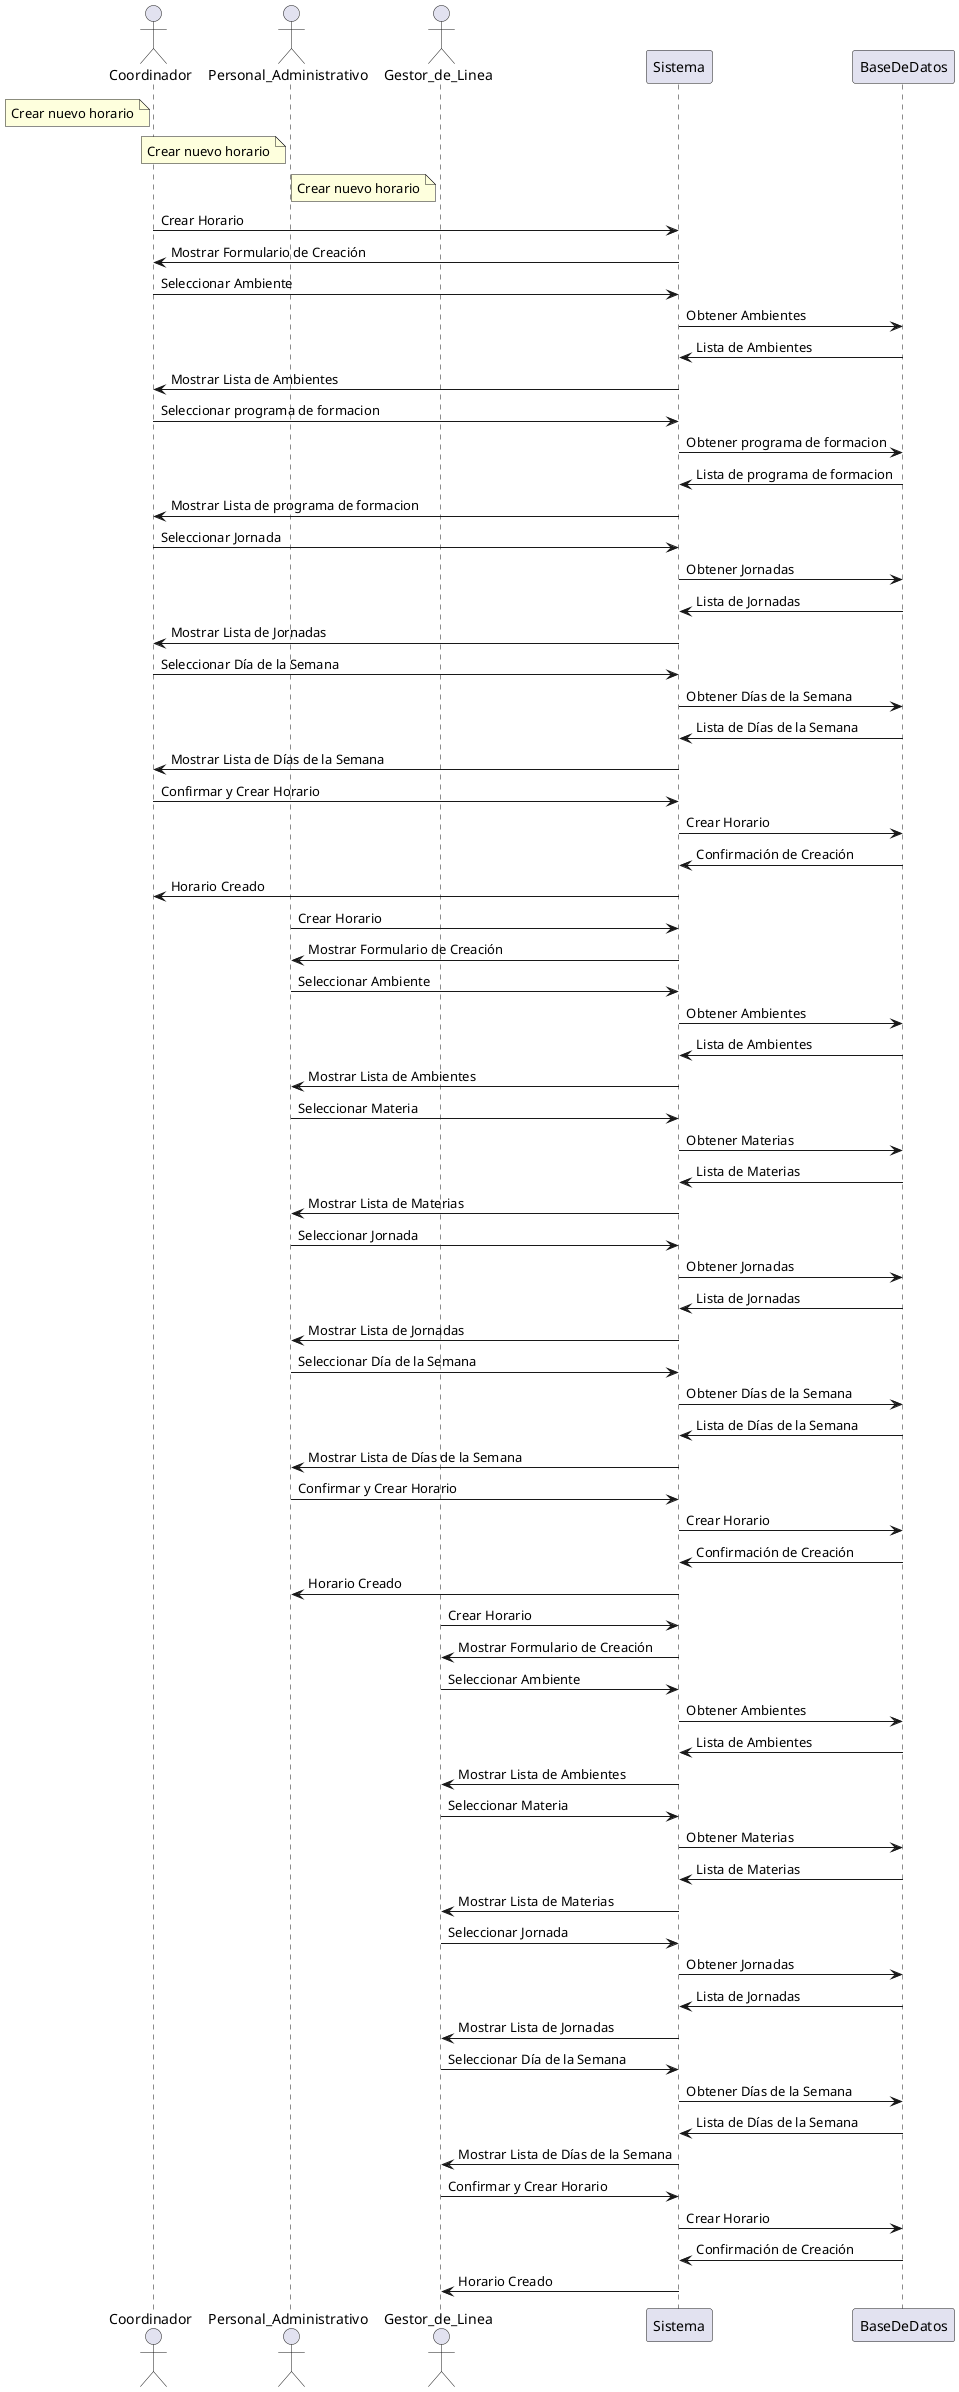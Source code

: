 @startuml
actor Coordinador as Coordinador
actor Personal_Administrativo as Personal_Administrativo
actor Gestor_de_Linea as Gestor_de_Linea

note left of Coordinador: Crear nuevo horario
note left of Personal_Administrativo: Crear nuevo horario
note left of Gestor_de_Linea: Crear nuevo horario

Coordinador -> Sistema: Crear Horario
Sistema -> Coordinador: Mostrar Formulario de Creación
Coordinador -> Sistema: Seleccionar Ambiente
Sistema -> BaseDeDatos: Obtener Ambientes
BaseDeDatos -> Sistema: Lista de Ambientes
Sistema -> Coordinador: Mostrar Lista de Ambientes
Coordinador -> Sistema: Seleccionar programa de formacion
Sistema -> BaseDeDatos: Obtener programa de formacion
BaseDeDatos -> Sistema: Lista de programa de formacion
Sistema -> Coordinador: Mostrar Lista de programa de formacion
Coordinador -> Sistema: Seleccionar Jornada
Sistema -> BaseDeDatos: Obtener Jornadas
BaseDeDatos -> Sistema: Lista de Jornadas
Sistema -> Coordinador: Mostrar Lista de Jornadas
Coordinador -> Sistema: Seleccionar Día de la Semana
Sistema -> BaseDeDatos: Obtener Días de la Semana
BaseDeDatos -> Sistema: Lista de Días de la Semana
Sistema -> Coordinador: Mostrar Lista de Días de la Semana
Coordinador -> Sistema: Confirmar y Crear Horario
Sistema -> BaseDeDatos: Crear Horario
BaseDeDatos -> Sistema: Confirmación de Creación
Sistema -> Coordinador: Horario Creado

Personal_Administrativo -> Sistema: Crear Horario
Sistema -> Personal_Administrativo: Mostrar Formulario de Creación
Personal_Administrativo -> Sistema: Seleccionar Ambiente
Sistema -> BaseDeDatos: Obtener Ambientes
BaseDeDatos -> Sistema: Lista de Ambientes
Sistema -> Personal_Administrativo: Mostrar Lista de Ambientes
Personal_Administrativo -> Sistema: Seleccionar Materia
Sistema -> BaseDeDatos: Obtener Materias
BaseDeDatos -> Sistema: Lista de Materias
Sistema -> Personal_Administrativo: Mostrar Lista de Materias
Personal_Administrativo -> Sistema: Seleccionar Jornada
Sistema -> BaseDeDatos: Obtener Jornadas
BaseDeDatos -> Sistema: Lista de Jornadas
Sistema -> Personal_Administrativo: Mostrar Lista de Jornadas
Personal_Administrativo -> Sistema: Seleccionar Día de la Semana
Sistema -> BaseDeDatos: Obtener Días de la Semana
BaseDeDatos -> Sistema: Lista de Días de la Semana
Sistema -> Personal_Administrativo: Mostrar Lista de Días de la Semana
Personal_Administrativo -> Sistema: Confirmar y Crear Horario
Sistema -> BaseDeDatos: Crear Horario
BaseDeDatos -> Sistema: Confirmación de Creación
Sistema -> Personal_Administrativo: Horario Creado

Gestor_de_Linea -> Sistema: Crear Horario
Sistema -> Gestor_de_Linea: Mostrar Formulario de Creación
Gestor_de_Linea -> Sistema: Seleccionar Ambiente
Sistema -> BaseDeDatos: Obtener Ambientes
BaseDeDatos -> Sistema: Lista de Ambientes
Sistema -> Gestor_de_Linea: Mostrar Lista de Ambientes
Gestor_de_Linea -> Sistema: Seleccionar Materia
Sistema -> BaseDeDatos: Obtener Materias
BaseDeDatos -> Sistema: Lista de Materias
Sistema -> Gestor_de_Linea: Mostrar Lista de Materias
Gestor_de_Linea -> Sistema: Seleccionar Jornada
Sistema -> BaseDeDatos: Obtener Jornadas
BaseDeDatos -> Sistema: Lista de Jornadas
Sistema -> Gestor_de_Linea: Mostrar Lista de Jornadas
Gestor_de_Linea -> Sistema: Seleccionar Día de la Semana
Sistema -> BaseDeDatos: Obtener Días de la Semana
BaseDeDatos -> Sistema: Lista de Días de la Semana
Sistema -> Gestor_de_Linea: Mostrar Lista de Días de la Semana
Gestor_de_Linea -> Sistema: Confirmar y Crear Horario
Sistema -> BaseDeDatos: Crear Horario
BaseDeDatos -> Sistema: Confirmación de Creación
Sistema -> Gestor_de_Linea: Horario Creado

@enduml